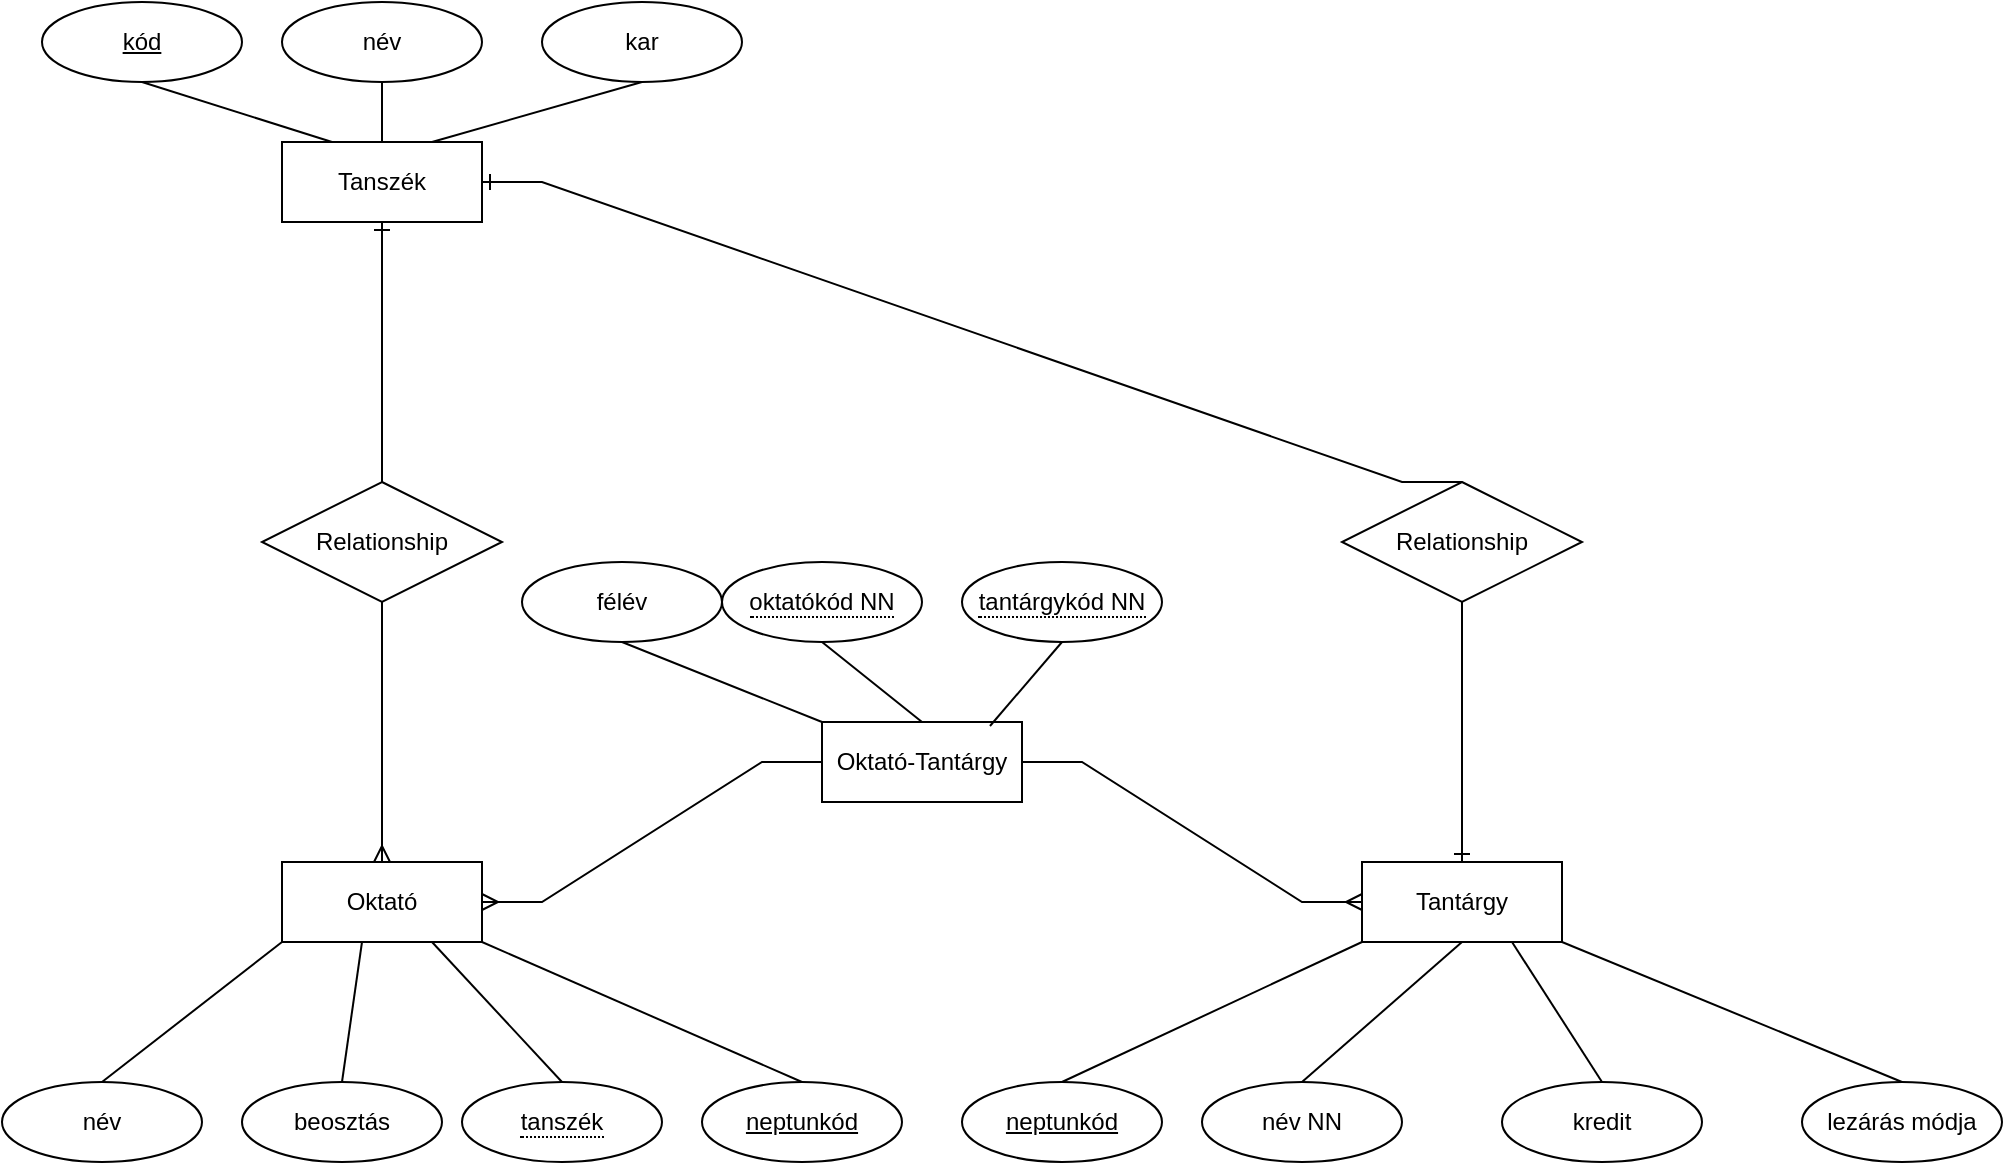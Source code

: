 <mxfile version="20.4.0" type="github">
  <diagram id="R2lEEEUBdFMjLlhIrx00" name="Page-1">
    <mxGraphModel dx="1422" dy="794" grid="1" gridSize="10" guides="1" tooltips="1" connect="1" arrows="1" fold="1" page="0" pageScale="1" pageWidth="850" pageHeight="1100" math="0" shadow="0" extFonts="Permanent Marker^https://fonts.googleapis.com/css?family=Permanent+Marker">
      <root>
        <mxCell id="0" />
        <mxCell id="1" parent="0" />
        <mxCell id="RD1zOImNZWDOkX_LfDJZ-1" value="Oktató" style="whiteSpace=wrap;html=1;align=center;" vertex="1" parent="1">
          <mxGeometry x="150" y="440" width="100" height="40" as="geometry" />
        </mxCell>
        <mxCell id="RD1zOImNZWDOkX_LfDJZ-2" value="Tantárgy" style="whiteSpace=wrap;html=1;align=center;" vertex="1" parent="1">
          <mxGeometry x="690" y="440" width="100" height="40" as="geometry" />
        </mxCell>
        <mxCell id="RD1zOImNZWDOkX_LfDJZ-4" value="Tanszék" style="whiteSpace=wrap;html=1;align=center;" vertex="1" parent="1">
          <mxGeometry x="150" y="80" width="100" height="40" as="geometry" />
        </mxCell>
        <mxCell id="RD1zOImNZWDOkX_LfDJZ-5" value="Relationship" style="shape=rhombus;perimeter=rhombusPerimeter;whiteSpace=wrap;html=1;align=center;" vertex="1" parent="1">
          <mxGeometry x="140" y="250" width="120" height="60" as="geometry" />
        </mxCell>
        <mxCell id="RD1zOImNZWDOkX_LfDJZ-8" value="Relationship" style="shape=rhombus;perimeter=rhombusPerimeter;whiteSpace=wrap;html=1;align=center;" vertex="1" parent="1">
          <mxGeometry x="680" y="250" width="120" height="60" as="geometry" />
        </mxCell>
        <mxCell id="RD1zOImNZWDOkX_LfDJZ-11" value="név" style="ellipse;whiteSpace=wrap;html=1;align=center;" vertex="1" parent="1">
          <mxGeometry x="150" y="10" width="100" height="40" as="geometry" />
        </mxCell>
        <mxCell id="RD1zOImNZWDOkX_LfDJZ-12" value="kar" style="ellipse;whiteSpace=wrap;html=1;align=center;" vertex="1" parent="1">
          <mxGeometry x="280" y="10" width="100" height="40" as="geometry" />
        </mxCell>
        <mxCell id="RD1zOImNZWDOkX_LfDJZ-13" value="kód" style="ellipse;whiteSpace=wrap;html=1;align=center;fontStyle=4;" vertex="1" parent="1">
          <mxGeometry x="30" y="10" width="100" height="40" as="geometry" />
        </mxCell>
        <mxCell id="RD1zOImNZWDOkX_LfDJZ-14" value="név" style="ellipse;whiteSpace=wrap;html=1;align=center;" vertex="1" parent="1">
          <mxGeometry x="10" y="550" width="100" height="40" as="geometry" />
        </mxCell>
        <mxCell id="RD1zOImNZWDOkX_LfDJZ-15" value="beosztás" style="ellipse;whiteSpace=wrap;html=1;align=center;" vertex="1" parent="1">
          <mxGeometry x="130" y="550" width="100" height="40" as="geometry" />
        </mxCell>
        <mxCell id="RD1zOImNZWDOkX_LfDJZ-17" value="&lt;span style=&quot;border-bottom: 1px dotted&quot;&gt;tanszék&lt;/span&gt;" style="ellipse;whiteSpace=wrap;html=1;align=center;" vertex="1" parent="1">
          <mxGeometry x="240" y="550" width="100" height="40" as="geometry" />
        </mxCell>
        <mxCell id="RD1zOImNZWDOkX_LfDJZ-18" value="neptunkód" style="ellipse;whiteSpace=wrap;html=1;align=center;fontStyle=4;" vertex="1" parent="1">
          <mxGeometry x="360" y="550" width="100" height="40" as="geometry" />
        </mxCell>
        <mxCell id="RD1zOImNZWDOkX_LfDJZ-19" value="" style="endArrow=none;html=1;rounded=0;exitX=0.5;exitY=1;exitDx=0;exitDy=0;entryX=0.25;entryY=0;entryDx=0;entryDy=0;" edge="1" parent="1" source="RD1zOImNZWDOkX_LfDJZ-13" target="RD1zOImNZWDOkX_LfDJZ-4">
          <mxGeometry relative="1" as="geometry">
            <mxPoint x="340" y="310" as="sourcePoint" />
            <mxPoint x="500" y="310" as="targetPoint" />
          </mxGeometry>
        </mxCell>
        <mxCell id="RD1zOImNZWDOkX_LfDJZ-20" value="" style="endArrow=none;html=1;rounded=0;exitX=0.5;exitY=1;exitDx=0;exitDy=0;" edge="1" parent="1" source="RD1zOImNZWDOkX_LfDJZ-11" target="RD1zOImNZWDOkX_LfDJZ-4">
          <mxGeometry relative="1" as="geometry">
            <mxPoint x="340" y="310" as="sourcePoint" />
            <mxPoint x="500" y="310" as="targetPoint" />
          </mxGeometry>
        </mxCell>
        <mxCell id="RD1zOImNZWDOkX_LfDJZ-21" value="" style="endArrow=none;html=1;rounded=0;exitX=0.75;exitY=0;exitDx=0;exitDy=0;entryX=0.5;entryY=1;entryDx=0;entryDy=0;" edge="1" parent="1" source="RD1zOImNZWDOkX_LfDJZ-4" target="RD1zOImNZWDOkX_LfDJZ-12">
          <mxGeometry relative="1" as="geometry">
            <mxPoint x="340" y="310" as="sourcePoint" />
            <mxPoint x="500" y="310" as="targetPoint" />
          </mxGeometry>
        </mxCell>
        <mxCell id="RD1zOImNZWDOkX_LfDJZ-22" value="" style="endArrow=none;html=1;rounded=0;exitX=0;exitY=1;exitDx=0;exitDy=0;entryX=0.5;entryY=0;entryDx=0;entryDy=0;" edge="1" parent="1" source="RD1zOImNZWDOkX_LfDJZ-1" target="RD1zOImNZWDOkX_LfDJZ-14">
          <mxGeometry relative="1" as="geometry">
            <mxPoint x="340" y="310" as="sourcePoint" />
            <mxPoint x="500" y="310" as="targetPoint" />
          </mxGeometry>
        </mxCell>
        <mxCell id="RD1zOImNZWDOkX_LfDJZ-23" value="" style="endArrow=none;html=1;rounded=0;exitX=0.4;exitY=1;exitDx=0;exitDy=0;exitPerimeter=0;entryX=0.5;entryY=0;entryDx=0;entryDy=0;" edge="1" parent="1" source="RD1zOImNZWDOkX_LfDJZ-1" target="RD1zOImNZWDOkX_LfDJZ-15">
          <mxGeometry relative="1" as="geometry">
            <mxPoint x="340" y="310" as="sourcePoint" />
            <mxPoint x="500" y="310" as="targetPoint" />
          </mxGeometry>
        </mxCell>
        <mxCell id="RD1zOImNZWDOkX_LfDJZ-24" value="" style="endArrow=none;html=1;rounded=0;exitX=0.75;exitY=1;exitDx=0;exitDy=0;entryX=0.5;entryY=0;entryDx=0;entryDy=0;" edge="1" parent="1" source="RD1zOImNZWDOkX_LfDJZ-1" target="RD1zOImNZWDOkX_LfDJZ-17">
          <mxGeometry relative="1" as="geometry">
            <mxPoint x="340" y="310" as="sourcePoint" />
            <mxPoint x="500" y="310" as="targetPoint" />
          </mxGeometry>
        </mxCell>
        <mxCell id="RD1zOImNZWDOkX_LfDJZ-25" value="" style="endArrow=none;html=1;rounded=0;exitX=1;exitY=1;exitDx=0;exitDy=0;entryX=0.5;entryY=0;entryDx=0;entryDy=0;" edge="1" parent="1" source="RD1zOImNZWDOkX_LfDJZ-1" target="RD1zOImNZWDOkX_LfDJZ-18">
          <mxGeometry relative="1" as="geometry">
            <mxPoint x="340" y="310" as="sourcePoint" />
            <mxPoint x="500" y="310" as="targetPoint" />
          </mxGeometry>
        </mxCell>
        <mxCell id="RD1zOImNZWDOkX_LfDJZ-26" value="neptunkód" style="ellipse;whiteSpace=wrap;html=1;align=center;fontStyle=4;" vertex="1" parent="1">
          <mxGeometry x="490" y="550" width="100" height="40" as="geometry" />
        </mxCell>
        <mxCell id="RD1zOImNZWDOkX_LfDJZ-27" value="név NN" style="ellipse;whiteSpace=wrap;html=1;align=center;" vertex="1" parent="1">
          <mxGeometry x="610" y="550" width="100" height="40" as="geometry" />
        </mxCell>
        <mxCell id="RD1zOImNZWDOkX_LfDJZ-28" value="kredit" style="ellipse;whiteSpace=wrap;html=1;align=center;" vertex="1" parent="1">
          <mxGeometry x="760" y="550" width="100" height="40" as="geometry" />
        </mxCell>
        <mxCell id="RD1zOImNZWDOkX_LfDJZ-29" value="lezárás módja" style="ellipse;whiteSpace=wrap;html=1;align=center;" vertex="1" parent="1">
          <mxGeometry x="910" y="550" width="100" height="40" as="geometry" />
        </mxCell>
        <mxCell id="RD1zOImNZWDOkX_LfDJZ-30" value="" style="endArrow=none;html=1;rounded=0;entryX=0.5;entryY=0;entryDx=0;entryDy=0;exitX=0;exitY=1;exitDx=0;exitDy=0;" edge="1" parent="1" source="RD1zOImNZWDOkX_LfDJZ-2" target="RD1zOImNZWDOkX_LfDJZ-26">
          <mxGeometry relative="1" as="geometry">
            <mxPoint x="340" y="310" as="sourcePoint" />
            <mxPoint x="500" y="310" as="targetPoint" />
          </mxGeometry>
        </mxCell>
        <mxCell id="RD1zOImNZWDOkX_LfDJZ-31" value="" style="endArrow=none;html=1;rounded=0;entryX=0.5;entryY=0;entryDx=0;entryDy=0;exitX=0.5;exitY=1;exitDx=0;exitDy=0;" edge="1" parent="1" source="RD1zOImNZWDOkX_LfDJZ-2" target="RD1zOImNZWDOkX_LfDJZ-27">
          <mxGeometry relative="1" as="geometry">
            <mxPoint x="340" y="310" as="sourcePoint" />
            <mxPoint x="500" y="310" as="targetPoint" />
          </mxGeometry>
        </mxCell>
        <mxCell id="RD1zOImNZWDOkX_LfDJZ-32" value="" style="endArrow=none;html=1;rounded=0;entryX=0.5;entryY=0;entryDx=0;entryDy=0;exitX=0.75;exitY=1;exitDx=0;exitDy=0;" edge="1" parent="1" source="RD1zOImNZWDOkX_LfDJZ-2" target="RD1zOImNZWDOkX_LfDJZ-28">
          <mxGeometry relative="1" as="geometry">
            <mxPoint x="340" y="310" as="sourcePoint" />
            <mxPoint x="500" y="310" as="targetPoint" />
          </mxGeometry>
        </mxCell>
        <mxCell id="RD1zOImNZWDOkX_LfDJZ-33" value="" style="endArrow=none;html=1;rounded=0;entryX=0.5;entryY=0;entryDx=0;entryDy=0;exitX=1;exitY=1;exitDx=0;exitDy=0;" edge="1" parent="1" source="RD1zOImNZWDOkX_LfDJZ-2" target="RD1zOImNZWDOkX_LfDJZ-29">
          <mxGeometry relative="1" as="geometry">
            <mxPoint x="340" y="310" as="sourcePoint" />
            <mxPoint x="500" y="310" as="targetPoint" />
          </mxGeometry>
        </mxCell>
        <mxCell id="RD1zOImNZWDOkX_LfDJZ-34" value="" style="fontSize=12;html=1;endArrow=ERmany;rounded=0;exitX=0.5;exitY=1;exitDx=0;exitDy=0;entryX=0.5;entryY=0;entryDx=0;entryDy=0;" edge="1" parent="1" source="RD1zOImNZWDOkX_LfDJZ-5" target="RD1zOImNZWDOkX_LfDJZ-1">
          <mxGeometry width="100" height="100" relative="1" as="geometry">
            <mxPoint x="370" y="360" as="sourcePoint" />
            <mxPoint x="470" y="260" as="targetPoint" />
          </mxGeometry>
        </mxCell>
        <mxCell id="RD1zOImNZWDOkX_LfDJZ-35" value="" style="fontSize=12;html=1;endArrow=ERone;endFill=1;rounded=0;exitX=0.5;exitY=0;exitDx=0;exitDy=0;entryX=0.5;entryY=1;entryDx=0;entryDy=0;" edge="1" parent="1" source="RD1zOImNZWDOkX_LfDJZ-5" target="RD1zOImNZWDOkX_LfDJZ-4">
          <mxGeometry width="100" height="100" relative="1" as="geometry">
            <mxPoint x="370" y="360" as="sourcePoint" />
            <mxPoint x="470" y="260" as="targetPoint" />
          </mxGeometry>
        </mxCell>
        <mxCell id="RD1zOImNZWDOkX_LfDJZ-36" value="Oktató-Tantárgy" style="whiteSpace=wrap;html=1;align=center;" vertex="1" parent="1">
          <mxGeometry x="420" y="370" width="100" height="40" as="geometry" />
        </mxCell>
        <mxCell id="RD1zOImNZWDOkX_LfDJZ-37" value="" style="edgeStyle=entityRelationEdgeStyle;fontSize=12;html=1;endArrow=ERmany;rounded=0;exitX=1;exitY=0.5;exitDx=0;exitDy=0;entryX=0;entryY=0.5;entryDx=0;entryDy=0;" edge="1" parent="1" source="RD1zOImNZWDOkX_LfDJZ-36" target="RD1zOImNZWDOkX_LfDJZ-2">
          <mxGeometry width="100" height="100" relative="1" as="geometry">
            <mxPoint x="370" y="360" as="sourcePoint" />
            <mxPoint x="470" y="260" as="targetPoint" />
          </mxGeometry>
        </mxCell>
        <mxCell id="RD1zOImNZWDOkX_LfDJZ-38" value="&lt;span style=&quot;border-bottom: 1px dotted&quot;&gt;oktatókód NN&lt;/span&gt;" style="ellipse;whiteSpace=wrap;html=1;align=center;" vertex="1" parent="1">
          <mxGeometry x="370" y="290" width="100" height="40" as="geometry" />
        </mxCell>
        <mxCell id="RD1zOImNZWDOkX_LfDJZ-39" value="&lt;span style=&quot;border-bottom: 1px dotted&quot;&gt;tantárgykód NN&lt;/span&gt;" style="ellipse;whiteSpace=wrap;html=1;align=center;" vertex="1" parent="1">
          <mxGeometry x="490" y="290" width="100" height="40" as="geometry" />
        </mxCell>
        <mxCell id="RD1zOImNZWDOkX_LfDJZ-40" value="félév" style="ellipse;whiteSpace=wrap;html=1;align=center;" vertex="1" parent="1">
          <mxGeometry x="270" y="290" width="100" height="40" as="geometry" />
        </mxCell>
        <mxCell id="RD1zOImNZWDOkX_LfDJZ-41" value="" style="endArrow=none;html=1;rounded=0;exitX=0.5;exitY=1;exitDx=0;exitDy=0;" edge="1" parent="1" source="RD1zOImNZWDOkX_LfDJZ-40" target="RD1zOImNZWDOkX_LfDJZ-36">
          <mxGeometry relative="1" as="geometry">
            <mxPoint x="340" y="310" as="sourcePoint" />
            <mxPoint x="500" y="310" as="targetPoint" />
          </mxGeometry>
        </mxCell>
        <mxCell id="RD1zOImNZWDOkX_LfDJZ-42" value="" style="endArrow=none;html=1;rounded=0;exitX=0.5;exitY=1;exitDx=0;exitDy=0;entryX=0.5;entryY=0;entryDx=0;entryDy=0;" edge="1" parent="1" source="RD1zOImNZWDOkX_LfDJZ-38" target="RD1zOImNZWDOkX_LfDJZ-36">
          <mxGeometry relative="1" as="geometry">
            <mxPoint x="340" y="310" as="sourcePoint" />
            <mxPoint x="500" y="310" as="targetPoint" />
          </mxGeometry>
        </mxCell>
        <mxCell id="RD1zOImNZWDOkX_LfDJZ-43" value="" style="endArrow=none;html=1;rounded=0;entryX=0.5;entryY=1;entryDx=0;entryDy=0;exitX=0.84;exitY=0.05;exitDx=0;exitDy=0;exitPerimeter=0;" edge="1" parent="1" source="RD1zOImNZWDOkX_LfDJZ-36" target="RD1zOImNZWDOkX_LfDJZ-39">
          <mxGeometry relative="1" as="geometry">
            <mxPoint x="340" y="310" as="sourcePoint" />
            <mxPoint x="500" y="310" as="targetPoint" />
          </mxGeometry>
        </mxCell>
        <mxCell id="RD1zOImNZWDOkX_LfDJZ-44" value="" style="edgeStyle=entityRelationEdgeStyle;fontSize=12;html=1;endArrow=ERmany;rounded=0;exitX=0;exitY=0.5;exitDx=0;exitDy=0;entryX=1;entryY=0.5;entryDx=0;entryDy=0;" edge="1" parent="1" source="RD1zOImNZWDOkX_LfDJZ-36" target="RD1zOImNZWDOkX_LfDJZ-1">
          <mxGeometry width="100" height="100" relative="1" as="geometry">
            <mxPoint x="370" y="360" as="sourcePoint" />
            <mxPoint x="470" y="260" as="targetPoint" />
          </mxGeometry>
        </mxCell>
        <mxCell id="RD1zOImNZWDOkX_LfDJZ-45" value="" style="edgeStyle=entityRelationEdgeStyle;fontSize=12;html=1;endArrow=ERone;endFill=1;rounded=0;exitX=0.5;exitY=0;exitDx=0;exitDy=0;entryX=1;entryY=0.5;entryDx=0;entryDy=0;" edge="1" parent="1" source="RD1zOImNZWDOkX_LfDJZ-8" target="RD1zOImNZWDOkX_LfDJZ-4">
          <mxGeometry width="100" height="100" relative="1" as="geometry">
            <mxPoint x="370" y="360" as="sourcePoint" />
            <mxPoint x="470" y="260" as="targetPoint" />
          </mxGeometry>
        </mxCell>
        <mxCell id="RD1zOImNZWDOkX_LfDJZ-46" value="" style="edgeStyle=orthogonalEdgeStyle;fontSize=12;html=1;endArrow=ERone;endFill=1;rounded=0;exitX=0.5;exitY=1;exitDx=0;exitDy=0;entryX=0.5;entryY=0;entryDx=0;entryDy=0;" edge="1" parent="1" source="RD1zOImNZWDOkX_LfDJZ-8" target="RD1zOImNZWDOkX_LfDJZ-2">
          <mxGeometry width="100" height="100" relative="1" as="geometry">
            <mxPoint x="370" y="360" as="sourcePoint" />
            <mxPoint x="470" y="260" as="targetPoint" />
          </mxGeometry>
        </mxCell>
      </root>
    </mxGraphModel>
  </diagram>
</mxfile>
